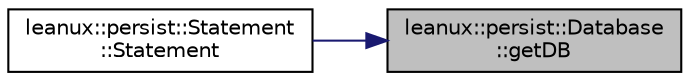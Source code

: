 digraph "leanux::persist::Database::getDB"
{
 // LATEX_PDF_SIZE
  bgcolor="transparent";
  edge [fontname="Helvetica",fontsize="10",labelfontname="Helvetica",labelfontsize="10"];
  node [fontname="Helvetica",fontsize="10",shape=record];
  rankdir="RL";
  Node1 [label="leanux::persist::Database\l::getDB",height=0.2,width=0.4,color="black", fillcolor="grey75", style="filled", fontcolor="black",tooltip="Return database handle."];
  Node1 -> Node2 [dir="back",color="midnightblue",fontsize="10",style="solid",fontname="Helvetica"];
  Node2 [label="leanux::persist::Statement\l::Statement",height=0.2,width=0.4,color="black",URL="$classleanux_1_1persist_1_1Statement.html#a07a2d6ac682549a86000df491050a28c",tooltip="Constructor."];
}
